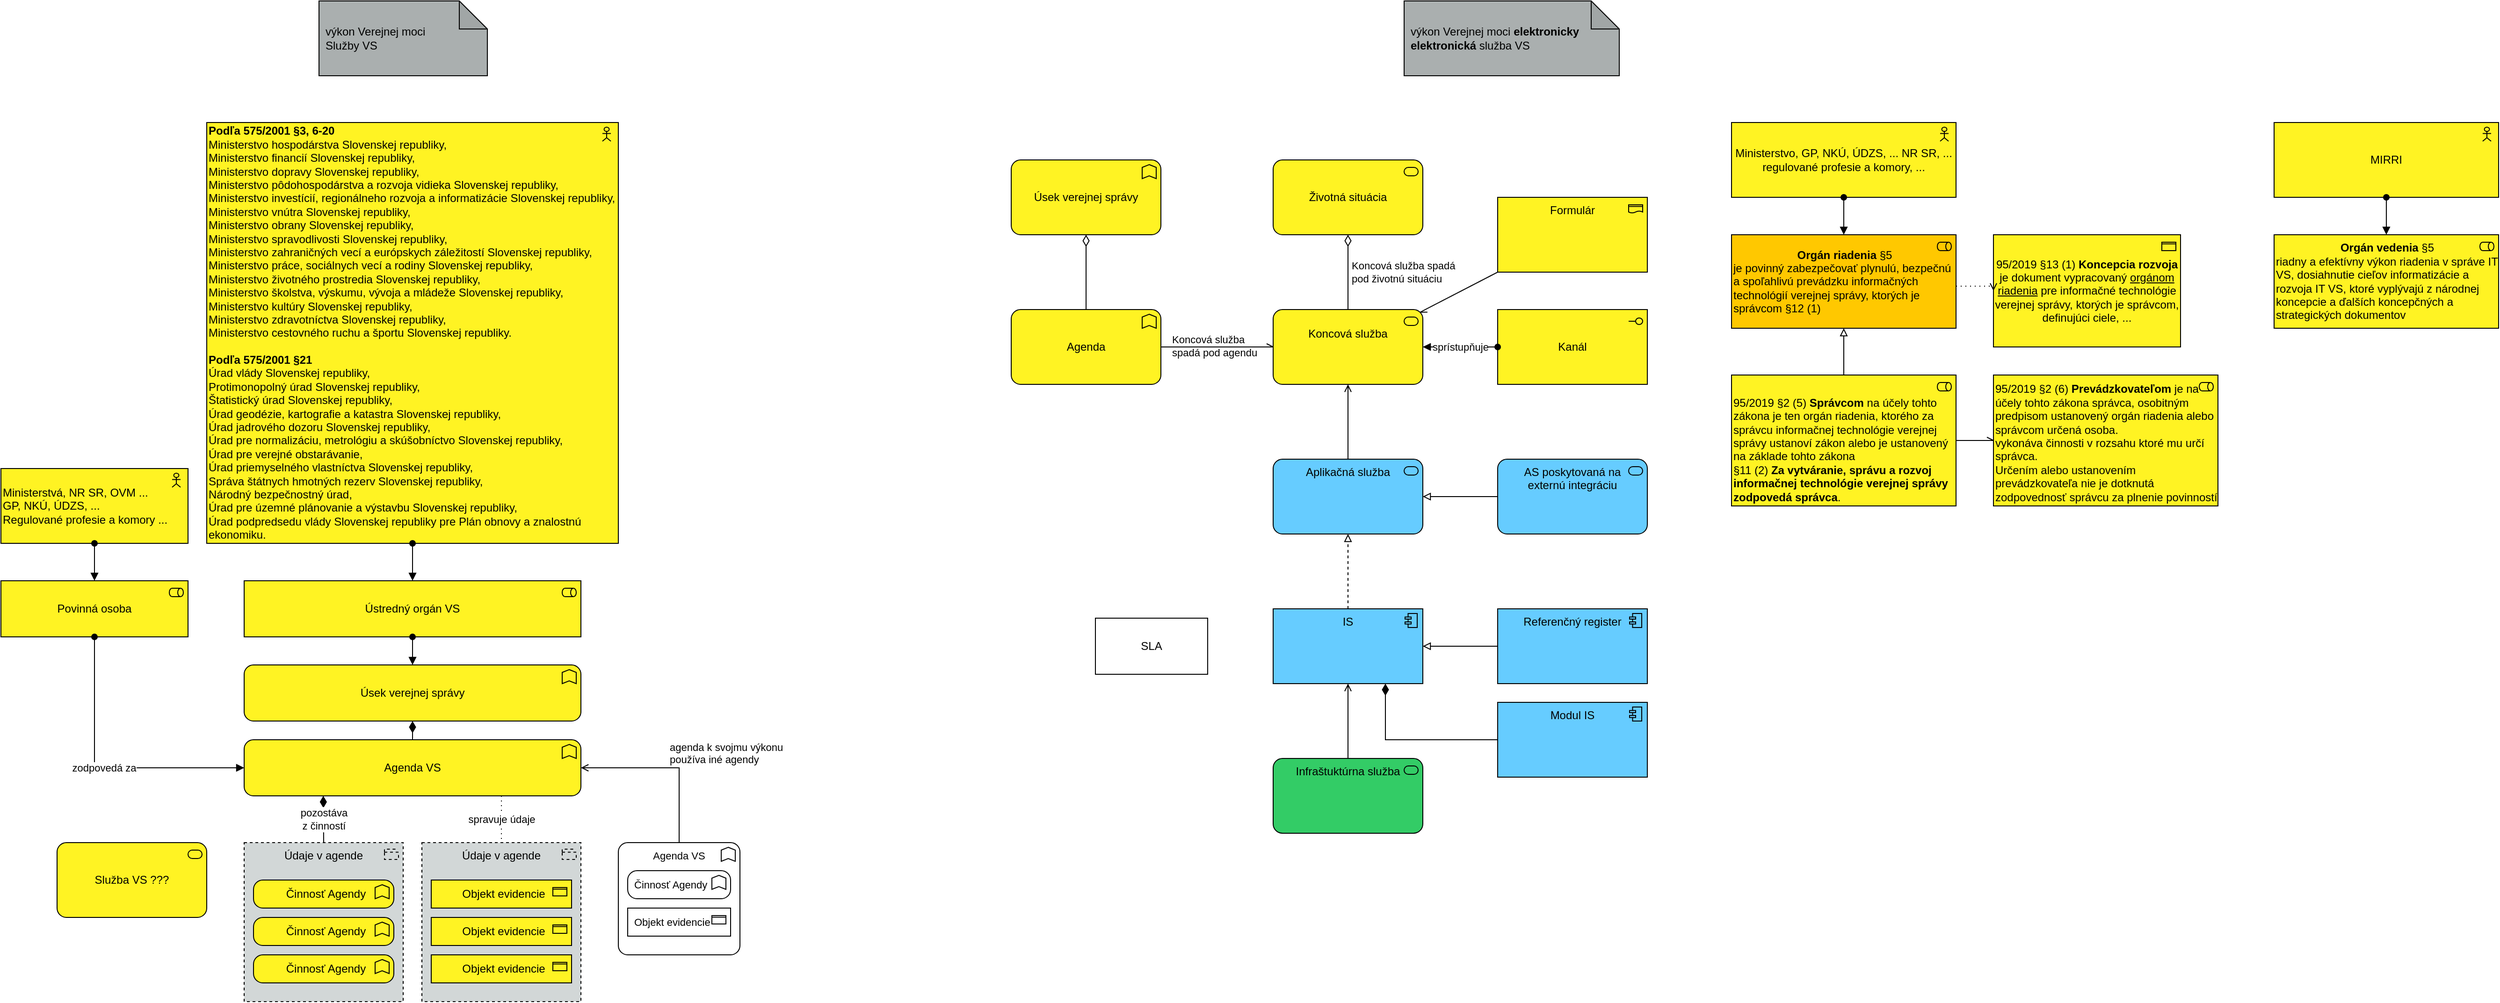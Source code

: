 <mxfile version="26.2.2">
  <diagram name="Page-1" id="kGzlTUpNQUmZDkRe_ut6">
    <mxGraphModel dx="2468" dy="833" grid="1" gridSize="10" guides="1" tooltips="1" connect="1" arrows="1" fold="1" page="0" pageScale="1" pageWidth="827" pageHeight="1169" math="0" shadow="0">
      <root>
        <mxCell id="0" />
        <mxCell id="1" parent="0" />
        <mxCell id="F1-_XafdkMGxCFxV3gcH-9" value="Údaje v agende" style="html=1;outlineConnect=0;whiteSpace=wrap;shape=mxgraph.archimate3.application;appType=grouping;archiType=square;dashed=1;fillColor=#D2D7D7;verticalAlign=top;strokeColor=#000000;" parent="1" vertex="1">
          <mxGeometry x="-100" y="1610" width="170" height="170" as="geometry" />
        </mxCell>
        <mxCell id="F1-_XafdkMGxCFxV3gcH-3" value="Údaje v agende" style="html=1;outlineConnect=0;whiteSpace=wrap;shape=mxgraph.archimate3.application;appType=grouping;archiType=square;dashed=1;fillColor=#D2D7D7;verticalAlign=top;strokeColor=#000000;" parent="1" vertex="1">
          <mxGeometry x="90" y="1610" width="170" height="170" as="geometry" />
        </mxCell>
        <mxCell id="nRFMR0SAhJJAzwHKPwyQ-174" value="Objekt evidencie" style="html=1;outlineConnect=0;whiteSpace=wrap;fillColor=#FFF323;shape=mxgraph.archimate3.application;appType=passive;archiType=square;strokeColor=#000000;fontSize=12;align=center;spacingLeft=5;" parent="1" vertex="1">
          <mxGeometry x="100" y="1650" width="150" height="30" as="geometry" />
        </mxCell>
        <mxCell id="nRFMR0SAhJJAzwHKPwyQ-175" value="&lt;span style=&quot;&quot;&gt;Ministerstvá,&amp;nbsp;&lt;/span&gt;&lt;span style=&quot;&quot;&gt;NR SR,&amp;nbsp;&lt;/span&gt;&lt;span style=&quot;&quot;&gt;OVM ...&lt;/span&gt;&lt;span style=&quot;&quot;&gt;&amp;nbsp;&lt;/span&gt;&lt;div&gt;&lt;span style=&quot;&quot;&gt;GP, NKÚ, ÚDZS, ...&amp;nbsp;&amp;nbsp;&lt;/span&gt;&lt;/div&gt;&lt;div&gt;&lt;span style=&quot;&quot;&gt;Regulované profesie a komory ...&lt;/span&gt;&lt;/div&gt;" style="html=1;outlineConnect=0;whiteSpace=wrap;fillColor=#FFF323;shape=mxgraph.archimate3.application;appType=actor;archiType=square;strokeColor=#000000;align=left;verticalAlign=middle;" parent="1" vertex="1">
          <mxGeometry x="-360" y="1210" width="200" height="80" as="geometry" />
        </mxCell>
        <mxCell id="nRFMR0SAhJJAzwHKPwyQ-176" value="Povinná osoba" style="html=1;outlineConnect=0;whiteSpace=wrap;fillColor=#FFF323;shape=mxgraph.archimate3.application;appType=role;archiType=square;strokeColor=#000000;" parent="1" vertex="1">
          <mxGeometry x="-360" y="1330" width="200" height="60" as="geometry" />
        </mxCell>
        <mxCell id="nRFMR0SAhJJAzwHKPwyQ-177" value="" style="endArrow=block;html=1;endFill=1;startArrow=oval;startFill=1;edgeStyle=elbowEdgeStyle;elbow=vertical;rounded=0;" parent="1" source="nRFMR0SAhJJAzwHKPwyQ-175" target="nRFMR0SAhJJAzwHKPwyQ-176" edge="1">
          <mxGeometry width="160" relative="1" as="geometry">
            <mxPoint x="100" y="1720" as="sourcePoint" />
            <mxPoint x="70" y="1670" as="targetPoint" />
          </mxGeometry>
        </mxCell>
        <mxCell id="nRFMR0SAhJJAzwHKPwyQ-178" value="zodpovedá za" style="endArrow=block;html=1;endFill=1;startArrow=oval;startFill=1;edgeStyle=elbowEdgeStyle;elbow=vertical;rounded=0;entryX=0;entryY=0.5;entryDx=0;entryDy=0;entryPerimeter=0;exitX=0.5;exitY=1;exitDx=0;exitDy=0;exitPerimeter=0;" parent="1" source="nRFMR0SAhJJAzwHKPwyQ-176" target="HxUOh_OWR57TvQOiCdZy-6" edge="1">
          <mxGeometry width="160" relative="1" as="geometry">
            <mxPoint x="120" y="1630" as="sourcePoint" />
            <mxPoint x="80" y="1560" as="targetPoint" />
            <Array as="points">
              <mxPoint x="-170" y="1530" />
            </Array>
          </mxGeometry>
        </mxCell>
        <mxCell id="nRFMR0SAhJJAzwHKPwyQ-179" value="Činnosť Agendy" style="html=1;outlineConnect=0;whiteSpace=wrap;fillColor=#FFF323;shape=mxgraph.archimate3.application;appType=func;archiType=rounded;strokeColor=#000000;fontSize=12;align=center;spacingLeft=5;" parent="1" vertex="1">
          <mxGeometry x="-90" y="1650" width="150" height="30" as="geometry" />
        </mxCell>
        <mxCell id="nRFMR0SAhJJAzwHKPwyQ-183" value="agenda k svojmu výkonu&lt;br&gt;používa iné agendy" style="edgeStyle=elbowEdgeStyle;html=1;endArrow=open;elbow=vertical;endFill=1;rounded=0;strokeColor=default;align=left;verticalAlign=bottom;fontFamily=Helvetica;fontSize=11;fontColor=default;labelBackgroundColor=none;entryX=1;entryY=0.5;entryDx=0;entryDy=0;entryPerimeter=0;exitX=0.5;exitY=0;exitDx=0;exitDy=0;exitPerimeter=0;" parent="1" source="nRFMR0SAhJJAzwHKPwyQ-180" edge="1">
          <mxGeometry width="160" relative="1" as="geometry">
            <mxPoint x="-160" y="2150" as="sourcePoint" />
            <mxPoint x="260" y="1530" as="targetPoint" />
            <mxPoint as="offset" />
            <Array as="points">
              <mxPoint x="350" y="1530" />
            </Array>
          </mxGeometry>
        </mxCell>
        <mxCell id="F1-_XafdkMGxCFxV3gcH-4" value="Činnosť Agendy" style="html=1;outlineConnect=0;whiteSpace=wrap;fillColor=#FFF323;shape=mxgraph.archimate3.application;appType=func;archiType=rounded;strokeColor=#000000;fontSize=12;align=center;spacingLeft=5;" parent="1" vertex="1">
          <mxGeometry x="-90" y="1690" width="150" height="30" as="geometry" />
        </mxCell>
        <mxCell id="F1-_XafdkMGxCFxV3gcH-5" value="Činnosť Agendy" style="html=1;outlineConnect=0;whiteSpace=wrap;fillColor=#FFF323;shape=mxgraph.archimate3.application;appType=func;archiType=rounded;strokeColor=#000000;fontSize=12;align=center;spacingLeft=5;" parent="1" vertex="1">
          <mxGeometry x="-90" y="1730" width="150" height="30" as="geometry" />
        </mxCell>
        <mxCell id="F1-_XafdkMGxCFxV3gcH-6" value="Objekt evidencie" style="html=1;outlineConnect=0;whiteSpace=wrap;fillColor=#FFF323;shape=mxgraph.archimate3.application;appType=passive;archiType=square;strokeColor=#000000;fontSize=12;align=center;spacingLeft=5;" parent="1" vertex="1">
          <mxGeometry x="100" y="1690" width="150" height="30" as="geometry" />
        </mxCell>
        <mxCell id="F1-_XafdkMGxCFxV3gcH-7" value="Objekt evidencie" style="html=1;outlineConnect=0;whiteSpace=wrap;fillColor=#FFF323;shape=mxgraph.archimate3.application;appType=passive;archiType=square;strokeColor=#000000;fontSize=12;align=center;spacingLeft=5;" parent="1" vertex="1">
          <mxGeometry x="100" y="1730" width="150" height="30" as="geometry" />
        </mxCell>
        <mxCell id="F1-_XafdkMGxCFxV3gcH-8" value="spravuje údaje" style="edgeStyle=elbowEdgeStyle;html=1;endArrow=none;dashed=1;startFill=0;dashPattern=1 4;rounded=0;entryX=0.5;entryY=0;entryDx=0;entryDy=0;entryPerimeter=0;" parent="1" target="F1-_XafdkMGxCFxV3gcH-3" edge="1">
          <mxGeometry x="0.022" width="160" relative="1" as="geometry">
            <mxPoint x="175.043" y="1560" as="sourcePoint" />
            <mxPoint x="370" y="1550" as="targetPoint" />
            <mxPoint as="offset" />
          </mxGeometry>
        </mxCell>
        <mxCell id="F1-_XafdkMGxCFxV3gcH-10" value="pozostáva&lt;br&gt;z činností" style="html=1;startArrow=diamondThin;startFill=1;edgeStyle=elbowEdgeStyle;startSize=10;endArrow=none;endFill=0;rounded=0;entryX=0.5;entryY=0;entryDx=0;entryDy=0;entryPerimeter=0;" parent="1" target="F1-_XafdkMGxCFxV3gcH-9" edge="1">
          <mxGeometry width="160" relative="1" as="geometry">
            <mxPoint x="-15.391" y="1560" as="sourcePoint" />
            <mxPoint x="-310" y="1890" as="targetPoint" />
            <mxPoint as="offset" />
          </mxGeometry>
        </mxCell>
        <mxCell id="F1-_XafdkMGxCFxV3gcH-12" value="Koncová služba&lt;div&gt;&lt;br&gt;&lt;/div&gt;&lt;div&gt;&lt;br&gt;&lt;/div&gt;" style="html=1;outlineConnect=0;whiteSpace=wrap;fillColor=#FFF323;shape=mxgraph.archimate3.application;appType=serv;archiType=rounded;strokeColor=#000000;fontStyle=0;container=0;verticalAlign=middle;" parent="1" vertex="1">
          <mxGeometry x="1000" y="1040" width="160" height="80" as="geometry" />
        </mxCell>
        <mxCell id="F1-_XafdkMGxCFxV3gcH-13" value="Formulár" style="html=1;outlineConnect=0;whiteSpace=wrap;fillColor=#FFF323;shape=mxgraph.archimate3.application;appType=representation;archiType=square;strokeColor=#000000;verticalAlign=top;" parent="1" vertex="1">
          <mxGeometry x="1240" y="920" width="160" height="80" as="geometry" />
        </mxCell>
        <mxCell id="F1-_XafdkMGxCFxV3gcH-14" value="Aplikačná služba&lt;div&gt;&lt;br&gt;&lt;/div&gt;&lt;div&gt;&lt;br&gt;&lt;/div&gt;" style="html=1;outlineConnect=0;whiteSpace=wrap;fillColor=#66CCFF;shape=mxgraph.archimate3.application;appType=serv;archiType=rounded;strokeColor=#000000;fontStyle=0;container=0;verticalAlign=top;" parent="1" vertex="1">
          <mxGeometry x="1000" y="1200" width="160" height="80" as="geometry" />
        </mxCell>
        <mxCell id="F1-_XafdkMGxCFxV3gcH-15" value="IS" style="html=1;outlineConnect=0;whiteSpace=wrap;fillColor=#66CCFF;shape=mxgraph.archimate3.application;appType=comp;archiType=square;strokeColor=#000000;verticalAlign=top;" parent="1" vertex="1">
          <mxGeometry x="1000" y="1360" width="160" height="80" as="geometry" />
        </mxCell>
        <mxCell id="F1-_XafdkMGxCFxV3gcH-16" value="Infraštuktúrna služba" style="html=1;outlineConnect=0;whiteSpace=wrap;fillColor=#33CC66;shape=mxgraph.archimate3.application;appType=serv;archiType=rounded;strokeColor=#000000;verticalAlign=top;" parent="1" vertex="1">
          <mxGeometry x="1000" y="1520" width="160" height="80" as="geometry" />
        </mxCell>
        <mxCell id="F1-_XafdkMGxCFxV3gcH-18" value="Referenčný register" style="html=1;outlineConnect=0;whiteSpace=wrap;fillColor=#66CCFF;shape=mxgraph.archimate3.application;appType=comp;archiType=square;strokeColor=#000000;verticalAlign=top;" parent="1" vertex="1">
          <mxGeometry x="1240" y="1360" width="160" height="80" as="geometry" />
        </mxCell>
        <mxCell id="F1-_XafdkMGxCFxV3gcH-19" value="&lt;div&gt;Životná situácia&lt;/div&gt;" style="html=1;outlineConnect=0;whiteSpace=wrap;fillColor=#FFF323;shape=mxgraph.archimate3.application;appType=serv;archiType=rounded;strokeColor=#000000;fontStyle=0;container=0;verticalAlign=middle;" parent="1" vertex="1">
          <mxGeometry x="1000" y="880" width="160" height="80" as="geometry" />
        </mxCell>
        <mxCell id="F1-_XafdkMGxCFxV3gcH-20" value="Agenda" style="html=1;outlineConnect=0;whiteSpace=wrap;fillColor=#FFF323;shape=mxgraph.archimate3.application;appType=func;archiType=rounded;strokeColor=#000000;" parent="1" vertex="1">
          <mxGeometry x="720" y="1040" width="160" height="80" as="geometry" />
        </mxCell>
        <mxCell id="F1-_XafdkMGxCFxV3gcH-21" value="" style="html=1;startArrow=diamondThin;startFill=0;edgeStyle=elbowEdgeStyle;elbow=vertical;startSize=10;endArrow=none;endFill=0;rounded=0;exitX=0.5;exitY=1;exitDx=0;exitDy=0;exitPerimeter=0;entryX=0.5;entryY=0;entryDx=0;entryDy=0;entryPerimeter=0;" parent="1" source="F1-_XafdkMGxCFxV3gcH-19" target="F1-_XafdkMGxCFxV3gcH-12" edge="1">
          <mxGeometry width="160" relative="1" as="geometry">
            <mxPoint x="1280" y="1410" as="sourcePoint" />
            <mxPoint x="1440" y="1410" as="targetPoint" />
          </mxGeometry>
        </mxCell>
        <mxCell id="F1-_XafdkMGxCFxV3gcH-22" value="Koncová služba&amp;nbsp;&lt;span style=&quot;background-color: light-dark(#ffffff, var(--ge-dark-color, #121212)); color: light-dark(rgb(0, 0, 0), rgb(255, 255, 255));&quot;&gt;spadá&amp;nbsp;&lt;/span&gt;&lt;div&gt;&lt;span style=&quot;background-color: light-dark(#ffffff, var(--ge-dark-color, #121212)); color: light-dark(rgb(0, 0, 0), rgb(255, 255, 255));&quot;&gt;pod životnú situáciu&lt;/span&gt;&lt;/div&gt;" style="edgeLabel;html=1;align=left;verticalAlign=middle;resizable=0;points=[];" parent="F1-_XafdkMGxCFxV3gcH-21" vertex="1" connectable="0">
          <mxGeometry x="0.375" y="2" relative="1" as="geometry">
            <mxPoint y="-15" as="offset" />
          </mxGeometry>
        </mxCell>
        <mxCell id="F1-_XafdkMGxCFxV3gcH-23" value="" style="edgeStyle=elbowEdgeStyle;html=1;endArrow=open;elbow=vertical;endFill=1;rounded=0;exitX=0.5;exitY=0;exitDx=0;exitDy=0;exitPerimeter=0;entryX=0.5;entryY=1;entryDx=0;entryDy=0;entryPerimeter=0;" parent="1" source="F1-_XafdkMGxCFxV3gcH-14" target="F1-_XafdkMGxCFxV3gcH-12" edge="1">
          <mxGeometry width="160" relative="1" as="geometry">
            <mxPoint x="1280" y="1410" as="sourcePoint" />
            <mxPoint x="1440" y="1410" as="targetPoint" />
          </mxGeometry>
        </mxCell>
        <mxCell id="F1-_XafdkMGxCFxV3gcH-24" value="" style="edgeStyle=elbowEdgeStyle;html=1;endArrow=block;elbow=vertical;endFill=0;dashed=1;rounded=0;" parent="1" source="F1-_XafdkMGxCFxV3gcH-15" target="F1-_XafdkMGxCFxV3gcH-14" edge="1">
          <mxGeometry width="160" relative="1" as="geometry">
            <mxPoint x="990" y="1630" as="sourcePoint" />
            <mxPoint x="1150" y="1630" as="targetPoint" />
          </mxGeometry>
        </mxCell>
        <mxCell id="F1-_XafdkMGxCFxV3gcH-25" value="" style="endArrow=block;html=1;endFill=0;edgeStyle=elbowEdgeStyle;elbow=vertical;rounded=0;" parent="1" source="F1-_XafdkMGxCFxV3gcH-18" target="F1-_XafdkMGxCFxV3gcH-15" edge="1">
          <mxGeometry width="160" relative="1" as="geometry">
            <mxPoint x="1010" y="1710" as="sourcePoint" />
            <mxPoint x="1170" y="1710" as="targetPoint" />
          </mxGeometry>
        </mxCell>
        <mxCell id="F1-_XafdkMGxCFxV3gcH-26" value="" style="edgeStyle=elbowEdgeStyle;html=1;endArrow=open;elbow=vertical;endFill=1;rounded=0;" parent="1" source="F1-_XafdkMGxCFxV3gcH-16" target="F1-_XafdkMGxCFxV3gcH-15" edge="1">
          <mxGeometry width="160" relative="1" as="geometry">
            <mxPoint x="1280" y="1490" as="sourcePoint" />
            <mxPoint x="1440" y="1490" as="targetPoint" />
          </mxGeometry>
        </mxCell>
        <mxCell id="F1-_XafdkMGxCFxV3gcH-27" value="" style="edgeStyle=elbowEdgeStyle;html=1;endArrow=openAsync;elbow=horizontal;rounded=0;endFill=0;" parent="1" source="F1-_XafdkMGxCFxV3gcH-20" edge="1">
          <mxGeometry width="160" relative="1" as="geometry">
            <mxPoint x="1280" y="1410" as="sourcePoint" />
            <mxPoint x="1000" y="1080" as="targetPoint" />
          </mxGeometry>
        </mxCell>
        <mxCell id="F1-_XafdkMGxCFxV3gcH-28" value="&lt;span style=&quot;&quot;&gt;Koncová služba&lt;/span&gt;&lt;div style=&quot;&quot;&gt;spadá pod agendu&lt;/div&gt;" style="edgeLabel;html=1;align=left;verticalAlign=middle;resizable=0;points=[];labelBackgroundColor=none;" parent="F1-_XafdkMGxCFxV3gcH-27" vertex="1" connectable="0">
          <mxGeometry x="0.242" y="1" relative="1" as="geometry">
            <mxPoint x="-65" as="offset" />
          </mxGeometry>
        </mxCell>
        <mxCell id="F1-_XafdkMGxCFxV3gcH-29" value="Modul IS" style="html=1;outlineConnect=0;whiteSpace=wrap;fillColor=#66CCFF;shape=mxgraph.archimate3.application;appType=comp;archiType=square;strokeColor=#000000;verticalAlign=top;" parent="1" vertex="1">
          <mxGeometry x="1240" y="1460" width="160" height="80" as="geometry" />
        </mxCell>
        <mxCell id="F1-_XafdkMGxCFxV3gcH-30" value="" style="html=1;startArrow=diamondThin;startFill=1;edgeStyle=elbowEdgeStyle;elbow=vertical;startSize=10;endArrow=none;endFill=0;rounded=0;exitX=0.75;exitY=1;exitDx=0;exitDy=0;exitPerimeter=0;entryX=0;entryY=0.5;entryDx=0;entryDy=0;entryPerimeter=0;" parent="1" source="F1-_XafdkMGxCFxV3gcH-15" target="F1-_XafdkMGxCFxV3gcH-29" edge="1">
          <mxGeometry width="160" relative="1" as="geometry">
            <mxPoint x="1260" y="1650" as="sourcePoint" />
            <mxPoint x="1420" y="1650" as="targetPoint" />
            <Array as="points">
              <mxPoint x="1190" y="1500" />
            </Array>
          </mxGeometry>
        </mxCell>
        <mxCell id="F1-_XafdkMGxCFxV3gcH-31" value="Úsek verejnej správy" style="html=1;outlineConnect=0;whiteSpace=wrap;fillColor=#FFF323;shape=mxgraph.archimate3.application;appType=func;archiType=rounded;strokeColor=#000000;" parent="1" vertex="1">
          <mxGeometry x="720" y="880" width="160" height="80" as="geometry" />
        </mxCell>
        <mxCell id="F1-_XafdkMGxCFxV3gcH-32" value="" style="html=1;startArrow=diamondThin;startFill=0;edgeStyle=elbowEdgeStyle;elbow=vertical;startSize=10;endArrow=none;endFill=0;rounded=0;" parent="1" source="F1-_XafdkMGxCFxV3gcH-31" target="F1-_XafdkMGxCFxV3gcH-20" edge="1">
          <mxGeometry width="160" relative="1" as="geometry">
            <mxPoint x="960" y="1150" as="sourcePoint" />
            <mxPoint x="800" y="1150" as="targetPoint" />
          </mxGeometry>
        </mxCell>
        <mxCell id="F1-_XafdkMGxCFxV3gcH-34" value="Kanál" style="html=1;outlineConnect=0;whiteSpace=wrap;fillColor=#FFF323;shape=mxgraph.archimate3.application;appType=interface;archiType=square;strokeColor=#000000;" parent="1" vertex="1">
          <mxGeometry x="1240" y="1040" width="160" height="80" as="geometry" />
        </mxCell>
        <mxCell id="F1-_XafdkMGxCFxV3gcH-35" value="sprístupňuje" style="endArrow=block;html=1;endFill=1;startArrow=oval;startFill=1;edgeStyle=elbowEdgeStyle;elbow=vertical;rounded=0;" parent="1" source="F1-_XafdkMGxCFxV3gcH-34" target="F1-_XafdkMGxCFxV3gcH-12" edge="1">
          <mxGeometry width="160" relative="1" as="geometry">
            <mxPoint x="1310" y="1210" as="sourcePoint" />
            <mxPoint x="1470" y="1210" as="targetPoint" />
          </mxGeometry>
        </mxCell>
        <mxCell id="F1-_XafdkMGxCFxV3gcH-36" value="&lt;div&gt;AS poskytovaná na externú&amp;nbsp;integráciu&lt;/div&gt;" style="html=1;outlineConnect=0;whiteSpace=wrap;fillColor=#66CCFF;shape=mxgraph.archimate3.application;appType=serv;archiType=rounded;strokeColor=#000000;fontStyle=0;container=0;verticalAlign=top;" parent="1" vertex="1">
          <mxGeometry x="1240" y="1200" width="160" height="80" as="geometry" />
        </mxCell>
        <mxCell id="F1-_XafdkMGxCFxV3gcH-37" value="" style="endArrow=block;html=1;endFill=0;edgeStyle=elbowEdgeStyle;elbow=vertical;rounded=0;" parent="1" source="F1-_XafdkMGxCFxV3gcH-36" target="F1-_XafdkMGxCFxV3gcH-14" edge="1">
          <mxGeometry width="160" relative="1" as="geometry">
            <mxPoint x="1510" y="1210" as="sourcePoint" />
            <mxPoint x="1670" y="1210" as="targetPoint" />
            <Array as="points">
              <mxPoint x="1200" y="1240" />
            </Array>
          </mxGeometry>
        </mxCell>
        <mxCell id="HxUOh_OWR57TvQOiCdZy-1" value="Ústredný orgán VS" style="html=1;outlineConnect=0;whiteSpace=wrap;fillColor=#FFF323;shape=mxgraph.archimate3.application;appType=role;archiType=square;strokeColor=#000000;align=center;verticalAlign=middle;" parent="1" vertex="1">
          <mxGeometry x="-100" y="1330" width="360" height="60" as="geometry" />
        </mxCell>
        <mxCell id="HxUOh_OWR57TvQOiCdZy-4" value="Úsek verejnej správy" style="html=1;outlineConnect=0;whiteSpace=wrap;fillColor=#FFF323;shape=mxgraph.archimate3.application;appType=func;archiType=rounded;strokeColor=#000000;" parent="1" vertex="1">
          <mxGeometry x="-100" y="1420" width="360" height="60" as="geometry" />
        </mxCell>
        <mxCell id="HxUOh_OWR57TvQOiCdZy-5" value="" style="endArrow=block;html=1;endFill=1;startArrow=oval;startFill=1;edgeStyle=elbowEdgeStyle;elbow=vertical;rounded=0;" parent="1" source="HxUOh_OWR57TvQOiCdZy-1" target="HxUOh_OWR57TvQOiCdZy-4" edge="1">
          <mxGeometry width="160" relative="1" as="geometry">
            <mxPoint x="340" y="1440" as="sourcePoint" />
            <mxPoint x="500" y="1440" as="targetPoint" />
          </mxGeometry>
        </mxCell>
        <mxCell id="HxUOh_OWR57TvQOiCdZy-6" value="Agenda VS" style="html=1;outlineConnect=0;whiteSpace=wrap;fillColor=#FFF323;shape=mxgraph.archimate3.application;appType=func;archiType=rounded;strokeColor=#000000;" parent="1" vertex="1">
          <mxGeometry x="-100" y="1500" width="360" height="60" as="geometry" />
        </mxCell>
        <mxCell id="HxUOh_OWR57TvQOiCdZy-7" value="" style="html=1;startArrow=diamondThin;startFill=1;edgeStyle=elbowEdgeStyle;elbow=vertical;startSize=10;endArrow=none;endFill=0;rounded=0;" parent="1" source="HxUOh_OWR57TvQOiCdZy-4" target="HxUOh_OWR57TvQOiCdZy-6" edge="1">
          <mxGeometry width="160" relative="1" as="geometry">
            <mxPoint x="60" y="1530" as="sourcePoint" />
            <mxPoint x="220" y="1530" as="targetPoint" />
          </mxGeometry>
        </mxCell>
        <mxCell id="HxUOh_OWR57TvQOiCdZy-8" value="" style="group" parent="1" vertex="1" connectable="0">
          <mxGeometry x="300" y="1610" width="130" height="120" as="geometry" />
        </mxCell>
        <mxCell id="nRFMR0SAhJJAzwHKPwyQ-180" value="&lt;span style=&quot;font-size: 11px;&quot;&gt;Agenda VS&lt;/span&gt;" style="html=1;outlineConnect=0;whiteSpace=wrap;fillColor=#FFFFFF;shape=mxgraph.archimate3.application;appType=func;archiType=rounded;strokeColor=#000000;verticalAlign=top;" parent="HxUOh_OWR57TvQOiCdZy-8" vertex="1">
          <mxGeometry width="130" height="120" as="geometry" />
        </mxCell>
        <mxCell id="nRFMR0SAhJJAzwHKPwyQ-181" value="Objekt evidencie" style="html=1;outlineConnect=0;whiteSpace=wrap;fillColor=#FFFFFF;shape=mxgraph.archimate3.application;appType=passive;archiType=square;strokeColor=#000000;fontSize=11;align=left;spacingLeft=5;" parent="HxUOh_OWR57TvQOiCdZy-8" vertex="1">
          <mxGeometry x="10" y="70" width="110" height="30" as="geometry" />
        </mxCell>
        <mxCell id="nRFMR0SAhJJAzwHKPwyQ-182" value="Činnosť Agendy" style="html=1;outlineConnect=0;whiteSpace=wrap;fillColor=#FFFFFF;shape=mxgraph.archimate3.application;appType=func;archiType=rounded;strokeColor=#000000;fontSize=11;align=left;spacingLeft=5;" parent="HxUOh_OWR57TvQOiCdZy-8" vertex="1">
          <mxGeometry x="10" y="30" width="110" height="30" as="geometry" />
        </mxCell>
        <mxCell id="HxUOh_OWR57TvQOiCdZy-12" value="&lt;div&gt;&lt;b&gt;Podľa 575/2001 §3, 6-20&lt;/b&gt;&lt;/div&gt;&lt;div&gt;&lt;span style=&quot;background-color: transparent; color: light-dark(rgb(0, 0, 0), rgb(255, 255, 255));&quot;&gt;Ministerstvo hospodárstva Slovenskej republiky,&lt;/span&gt;&lt;/div&gt;&lt;div&gt;&lt;div&gt;Ministerstvo financií Slovenskej republiky,&lt;/div&gt;&lt;div&gt;Ministerstvo dopravy Slovenskej republiky,&lt;/div&gt;&lt;div&gt;Ministerstvo pôdohospodárstva a rozvoja vidieka Slovenskej republiky,&lt;/div&gt;&lt;div&gt;Ministerstvo investícií, regionálneho rozvoja a informatizácie Slovenskej republiky,&lt;/div&gt;&lt;div&gt;Ministerstvo vnútra Slovenskej republiky,&lt;/div&gt;&lt;div&gt;Ministerstvo obrany Slovenskej republiky,&lt;/div&gt;&lt;div&gt;Ministerstvo spravodlivosti Slovenskej republiky,&lt;/div&gt;&lt;div&gt;Ministerstvo zahraničných vecí a európskych záležitostí Slovenskej republiky,&lt;/div&gt;&lt;div&gt;Ministerstvo práce, sociálnych vecí a rodiny Slovenskej republiky,&lt;/div&gt;&lt;div&gt;Ministerstvo životného prostredia Slovenskej republiky,&lt;/div&gt;&lt;div&gt;Ministerstvo školstva, výskumu, vývoja a mládeže Slovenskej republiky,&lt;/div&gt;&lt;div&gt;Ministerstvo kultúry Slovenskej republiky,&lt;/div&gt;&lt;div&gt;Ministerstvo zdravotníctva Slovenskej republiky,&lt;/div&gt;&lt;div&gt;Ministerstvo cestovného ruchu a športu Slovenskej republiky.&lt;/div&gt;&lt;/div&gt;&lt;div&gt;&lt;div&gt;&lt;br&gt;&lt;/div&gt;&lt;div&gt;&lt;b&gt;Podľa 575/2001 §21&lt;/b&gt;&lt;/div&gt;&lt;div&gt;&lt;span style=&quot;background-color: transparent; color: light-dark(rgb(0, 0, 0), rgb(255, 255, 255));&quot;&gt;Úrad vlády Slovenskej republiky,&lt;/span&gt;&lt;/div&gt;&lt;div&gt;Protimonopolný úrad Slovenskej republiky,&lt;/div&gt;&lt;div&gt;Štatistický úrad Slovenskej republiky,&lt;/div&gt;&lt;div&gt;Úrad geodézie, kartografie a katastra Slovenskej republiky,&lt;/div&gt;&lt;div&gt;Úrad jadrového dozoru Slovenskej republiky,&lt;/div&gt;&lt;div&gt;Úrad pre normalizáciu, metrológiu a skúšobníctvo Slovenskej republiky,&lt;/div&gt;&lt;div&gt;Úrad pre verejné obstarávanie,&lt;/div&gt;&lt;div&gt;Úrad priemyselného vlastníctva Slovenskej republiky,&lt;/div&gt;&lt;div&gt;Správa štátnych hmotných rezerv Slovenskej republiky,&lt;/div&gt;&lt;div&gt;Národný bezpečnostný úrad,&lt;/div&gt;&lt;div&gt;Úrad pre územné plánovanie a výstavbu Slovenskej republiky,&lt;/div&gt;&lt;div&gt;Úrad podpredsedu vlády Slovenskej republiky pre Plán obnovy a znalostnú ekonomiku.&lt;/div&gt;&lt;/div&gt;" style="html=1;outlineConnect=0;whiteSpace=wrap;fillColor=#FFF323;shape=mxgraph.archimate3.application;appType=actor;archiType=square;strokeColor=#000000;align=left;verticalAlign=middle;" parent="1" vertex="1">
          <mxGeometry x="-140" y="840" width="440" height="450" as="geometry" />
        </mxCell>
        <mxCell id="HxUOh_OWR57TvQOiCdZy-13" value="" style="endArrow=block;html=1;endFill=1;startArrow=oval;startFill=1;edgeStyle=elbowEdgeStyle;elbow=vertical;rounded=0;" parent="1" source="HxUOh_OWR57TvQOiCdZy-12" target="HxUOh_OWR57TvQOiCdZy-1" edge="1">
          <mxGeometry width="160" relative="1" as="geometry">
            <mxPoint x="-130" y="1840" as="sourcePoint" />
            <mxPoint x="30" y="1840" as="targetPoint" />
          </mxGeometry>
        </mxCell>
        <mxCell id="HxUOh_OWR57TvQOiCdZy-15" value="výkon Verejnej moci&lt;div&gt;Služby VS&lt;/div&gt;" style="shape=note;whiteSpace=wrap;html=1;backgroundOutline=1;darkOpacity=0.05;align=left;spacingLeft=5;fillColor=#AAAFAF;strokeColor=#000000;" parent="1" vertex="1">
          <mxGeometry x="-20" y="710" width="180" height="80" as="geometry" />
        </mxCell>
        <mxCell id="HxUOh_OWR57TvQOiCdZy-16" value="výkon Verejnej moci &lt;b&gt;elektronicky&lt;/b&gt;&lt;div&gt;&lt;b&gt;elektronická &lt;/b&gt;služba VS&lt;/div&gt;" style="shape=note;whiteSpace=wrap;html=1;backgroundOutline=1;darkOpacity=0.05;align=left;spacingLeft=5;fillColor=#AAAFAF;strokeColor=#000000;" parent="1" vertex="1">
          <mxGeometry x="1140" y="710" width="230" height="80" as="geometry" />
        </mxCell>
        <mxCell id="HxUOh_OWR57TvQOiCdZy-18" value="SLA" style="rounded=0;whiteSpace=wrap;html=1;" parent="1" vertex="1">
          <mxGeometry x="810" y="1370" width="120" height="60" as="geometry" />
        </mxCell>
        <mxCell id="HxUOh_OWR57TvQOiCdZy-20" value="Služba VS ???" style="html=1;outlineConnect=0;whiteSpace=wrap;fillColor=#FFF323;shape=mxgraph.archimate3.application;appType=serv;archiType=rounded;strokeColor=#000000;fontStyle=0;container=0;verticalAlign=middle;" parent="1" vertex="1">
          <mxGeometry x="-300" y="1610" width="160" height="80" as="geometry" />
        </mxCell>
        <mxCell id="HxUOh_OWR57TvQOiCdZy-43" value="" style="html=1;endArrow=openAsync;elbow=vertical;rounded=0;endFill=0;exitX=0;exitY=1;exitDx=0;exitDy=0;exitPerimeter=0;entryX=1;entryY=0;entryDx=-2.9;entryDy=2.9;entryPerimeter=0;" parent="1" source="F1-_XafdkMGxCFxV3gcH-13" target="F1-_XafdkMGxCFxV3gcH-12" edge="1">
          <mxGeometry width="160" relative="1" as="geometry">
            <mxPoint x="600" y="1270" as="sourcePoint" />
            <mxPoint x="760" y="1270" as="targetPoint" />
          </mxGeometry>
        </mxCell>
        <mxCell id="HxUOh_OWR57TvQOiCdZy-44" value="&lt;div style=&quot;&quot;&gt;&lt;span style=&quot;background-color: transparent; color: light-dark(rgb(0, 0, 0), rgb(255, 255, 255));&quot;&gt;95/2019 §2 (5)&amp;nbsp;&lt;/span&gt;&lt;span style=&quot;background-color: transparent; color: light-dark(rgb(0, 0, 0), rgb(255, 255, 255));&quot;&gt;&lt;b&gt;Správcom &lt;/b&gt;&lt;/span&gt;&lt;span style=&quot;background-color: transparent; color: light-dark(rgb(0, 0, 0), rgb(255, 255, 255));&quot;&gt;na účely tohto zákona je ten orgán riadenia, ktorého za správcu informačnej technológie verejnej správy ustanoví zákon alebo je ustanovený na základe tohto zákona&lt;/span&gt;&lt;/div&gt;&lt;div style=&quot;&quot;&gt;§11 (2)&amp;nbsp;&lt;span style=&quot;text-align: justify;&quot;&gt;&lt;b&gt;Za vytváranie, správu a rozvoj informačnej technológie verejnej správy zodpovedá správca&lt;/b&gt;.&lt;/span&gt;&lt;/div&gt;" style="html=1;outlineConnect=0;whiteSpace=wrap;fillColor=#FFF323;shape=mxgraph.archimate3.application;appType=role;archiType=square;strokeColor=#000000;align=left;verticalAlign=bottom;fontFamily=Helvetica;fontSize=12;" parent="1" vertex="1">
          <mxGeometry x="1490" y="1110" width="240" height="140" as="geometry" />
        </mxCell>
        <mxCell id="HxUOh_OWR57TvQOiCdZy-45" value="&lt;div style=&quot;text-align: center;&quot;&gt;&lt;b style=&quot;background-color: transparent; color: light-dark(rgb(0, 0, 0), rgb(255, 255, 255));&quot;&gt;Orgán riadenia &lt;/b&gt;&lt;span style=&quot;background-color: transparent; color: light-dark(rgb(0, 0, 0), rgb(255, 255, 255));&quot;&gt;§5&lt;/span&gt;&lt;/div&gt;&lt;div&gt;&lt;div style=&quot;&quot;&gt;je povinný&amp;nbsp;&lt;span style=&quot;background-color: transparent; color: light-dark(rgb(0, 0, 0), rgb(255, 255, 255));&quot;&gt;zabezpečovať plynulú, bezpečnú a spoľahlivú prevádzku informačných technológií verejnej správy, ktorých je správcom §12 (1)&lt;/span&gt;&lt;/div&gt;&lt;/div&gt;" style="html=1;outlineConnect=0;whiteSpace=wrap;fillColor=#FFC800;shape=mxgraph.archimate3.application;appType=role;archiType=square;strokeColor=#000000;align=left;verticalAlign=middle;fontFamily=Helvetica;fontSize=12;" parent="1" vertex="1">
          <mxGeometry x="1490" y="960" width="240" height="100" as="geometry" />
        </mxCell>
        <mxCell id="HxUOh_OWR57TvQOiCdZy-46" value="&lt;span style=&quot;text-align: justify;&quot;&gt;Ministerstvo, GP, NKÚ, ÚDZS, ... NR SR, ... regulované profesie a komory, ...&lt;/span&gt;" style="html=1;outlineConnect=0;whiteSpace=wrap;fillColor=#FFF323;shape=mxgraph.archimate3.application;appType=actor;archiType=square;strokeColor=#000000;" parent="1" vertex="1">
          <mxGeometry x="1490" y="840" width="240" height="80" as="geometry" />
        </mxCell>
        <mxCell id="HxUOh_OWR57TvQOiCdZy-47" value="" style="endArrow=block;html=1;endFill=1;startArrow=oval;startFill=1;edgeStyle=elbowEdgeStyle;elbow=vertical;rounded=0;" parent="1" source="HxUOh_OWR57TvQOiCdZy-46" target="HxUOh_OWR57TvQOiCdZy-45" edge="1">
          <mxGeometry width="160" relative="1" as="geometry">
            <mxPoint x="840" y="1120" as="sourcePoint" />
            <mxPoint x="1000" y="1120" as="targetPoint" />
          </mxGeometry>
        </mxCell>
        <mxCell id="HxUOh_OWR57TvQOiCdZy-48" value="&lt;div style=&quot;&quot;&gt;95/2019 §2 (6)&amp;nbsp;&lt;span style=&quot;text-align: justify;&quot;&gt;&lt;b&gt;Prevádzkovateľom &lt;/b&gt;je na účely tohto zákona správca, osobitným predpisom ustanovený orgán riadenia alebo správcom určená osoba.&lt;/span&gt;&lt;/div&gt;&lt;div style=&quot;&quot;&gt;&lt;span style=&quot;text-align: justify;&quot;&gt;vykonáva činnosti v rozsahu ktoré mu určí správca.&lt;/span&gt;&lt;span style=&quot;text-align: justify;&quot;&gt;&lt;/span&gt;&lt;/div&gt;&lt;div style=&quot;&quot;&gt;&lt;span style=&quot;text-align: justify;&quot;&gt;Určením alebo ustanovením prevádzkovateľa nie je dotknutá zodpovednosť správcu za plnenie povinností&lt;/span&gt;&lt;span style=&quot;text-align: justify;&quot;&gt;&lt;/span&gt;&lt;/div&gt;" style="html=1;outlineConnect=0;whiteSpace=wrap;fillColor=#FFF323;shape=mxgraph.archimate3.application;appType=role;archiType=square;strokeColor=#000000;align=left;verticalAlign=bottom;fontFamily=Helvetica;fontSize=12;" parent="1" vertex="1">
          <mxGeometry x="1770" y="1110" width="240" height="140" as="geometry" />
        </mxCell>
        <mxCell id="HxUOh_OWR57TvQOiCdZy-49" value="" style="endArrow=block;html=1;endFill=0;edgeStyle=elbowEdgeStyle;elbow=vertical;rounded=0;exitX=0.5;exitY=0;exitDx=0;exitDy=0;exitPerimeter=0;" parent="1" source="HxUOh_OWR57TvQOiCdZy-44" target="HxUOh_OWR57TvQOiCdZy-45" edge="1">
          <mxGeometry width="160" relative="1" as="geometry">
            <mxPoint x="840" y="1130" as="sourcePoint" />
            <mxPoint x="1000" y="1130" as="targetPoint" />
          </mxGeometry>
        </mxCell>
        <mxCell id="HxUOh_OWR57TvQOiCdZy-50" value="" style="edgeStyle=elbowEdgeStyle;html=1;endArrow=openAsync;elbow=vertical;rounded=0;endFill=0;" parent="1" source="HxUOh_OWR57TvQOiCdZy-44" target="HxUOh_OWR57TvQOiCdZy-48" edge="1">
          <mxGeometry width="160" relative="1" as="geometry">
            <mxPoint x="1610" y="1250" as="sourcePoint" />
            <mxPoint x="1610" y="1410" as="targetPoint" />
          </mxGeometry>
        </mxCell>
        <mxCell id="HxUOh_OWR57TvQOiCdZy-51" value="&lt;span style=&quot;text-align: justify;&quot;&gt;95/2019 §13 (1) &lt;b&gt;Koncepcia rozvoja &lt;/b&gt;je dokument vypracovaný &lt;u&gt;orgánom riadenia&lt;/u&gt; pre informačné technológie verejnej správy, ktorých je správcom, definujúci ciele, ...&lt;/span&gt;" style="html=1;outlineConnect=0;whiteSpace=wrap;fillColor=#FFF323;shape=mxgraph.archimate3.application;appType=passive;archiType=square;strokeColor=#000000;" parent="1" vertex="1">
          <mxGeometry x="1770" y="960" width="200" height="120" as="geometry" />
        </mxCell>
        <mxCell id="HxUOh_OWR57TvQOiCdZy-52" value="" style="edgeStyle=elbowEdgeStyle;html=1;endArrow=open;elbow=vertical;endFill=0;dashed=1;dashPattern=1 4;rounded=0;entryX=0;entryY=0.5;entryDx=0;entryDy=0;entryPerimeter=0;exitX=1;exitY=0.5;exitDx=0;exitDy=0;exitPerimeter=0;" parent="1" source="HxUOh_OWR57TvQOiCdZy-45" target="HxUOh_OWR57TvQOiCdZy-51" edge="1">
          <mxGeometry width="160" relative="1" as="geometry">
            <mxPoint x="1000" y="1130" as="sourcePoint" />
            <mxPoint x="1160" y="1130" as="targetPoint" />
          </mxGeometry>
        </mxCell>
        <mxCell id="Xbmo_LcQ_6YIaiCTqM_j-1" value="&lt;div style=&quot;text-align: center;&quot;&gt;&lt;b style=&quot;background-color: transparent; color: light-dark(rgb(0, 0, 0), rgb(255, 255, 255));&quot;&gt;Orgán vedenia&amp;nbsp;&lt;/b&gt;&lt;span style=&quot;background-color: transparent; color: light-dark(rgb(0, 0, 0), rgb(255, 255, 255));&quot;&gt;§5&lt;/span&gt;&lt;/div&gt;&lt;div&gt;&lt;div style=&quot;&quot;&gt;&lt;span style=&quot;text-align: justify;&quot;&gt;riadny a efektívny výkon riadenia v správe IT VS, d&lt;/span&gt;&lt;span style=&quot;text-align: justify;&quot;&gt;osiahnutie cieľov informatizácie a rozvoja IT VS, ktoré vyplývajú z národnej koncepcie a ďalších koncepčných a strategických dokumentov&lt;/span&gt;&lt;span style=&quot;text-align: justify;&quot;&gt;&amp;nbsp;&lt;/span&gt;&lt;/div&gt;&lt;/div&gt;" style="html=1;outlineConnect=0;whiteSpace=wrap;fillColor=#FFF323;shape=mxgraph.archimate3.application;appType=role;archiType=square;strokeColor=#000000;align=left;verticalAlign=middle;fontFamily=Helvetica;fontSize=12;" vertex="1" parent="1">
          <mxGeometry x="2070" y="960" width="240" height="100" as="geometry" />
        </mxCell>
        <mxCell id="Xbmo_LcQ_6YIaiCTqM_j-2" value="&lt;span style=&quot;text-align: justify;&quot;&gt;MIRRI&lt;/span&gt;" style="html=1;outlineConnect=0;whiteSpace=wrap;fillColor=#FFF323;shape=mxgraph.archimate3.application;appType=actor;archiType=square;strokeColor=#000000;" vertex="1" parent="1">
          <mxGeometry x="2070" y="840" width="240" height="80" as="geometry" />
        </mxCell>
        <mxCell id="Xbmo_LcQ_6YIaiCTqM_j-3" value="" style="endArrow=block;html=1;endFill=1;startArrow=oval;startFill=1;edgeStyle=elbowEdgeStyle;elbow=vertical;rounded=0;" edge="1" parent="1" source="Xbmo_LcQ_6YIaiCTqM_j-2" target="Xbmo_LcQ_6YIaiCTqM_j-1">
          <mxGeometry width="160" relative="1" as="geometry">
            <mxPoint x="2220" y="910" as="sourcePoint" />
            <mxPoint x="2380" y="910" as="targetPoint" />
          </mxGeometry>
        </mxCell>
      </root>
    </mxGraphModel>
  </diagram>
</mxfile>
